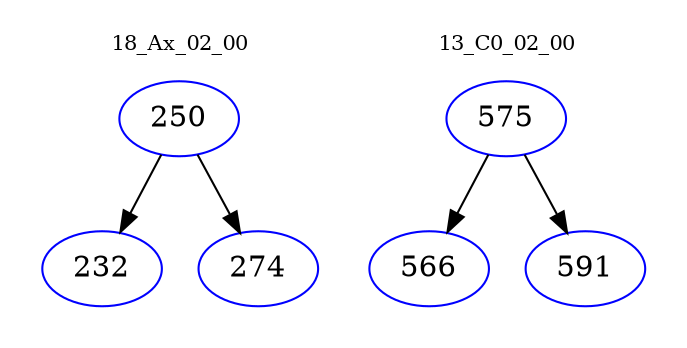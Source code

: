 digraph{
subgraph cluster_0 {
color = white
label = "18_Ax_02_00";
fontsize=10;
T0_250 [label="250", color="blue"]
T0_250 -> T0_232 [color="black"]
T0_232 [label="232", color="blue"]
T0_250 -> T0_274 [color="black"]
T0_274 [label="274", color="blue"]
}
subgraph cluster_1 {
color = white
label = "13_C0_02_00";
fontsize=10;
T1_575 [label="575", color="blue"]
T1_575 -> T1_566 [color="black"]
T1_566 [label="566", color="blue"]
T1_575 -> T1_591 [color="black"]
T1_591 [label="591", color="blue"]
}
}
